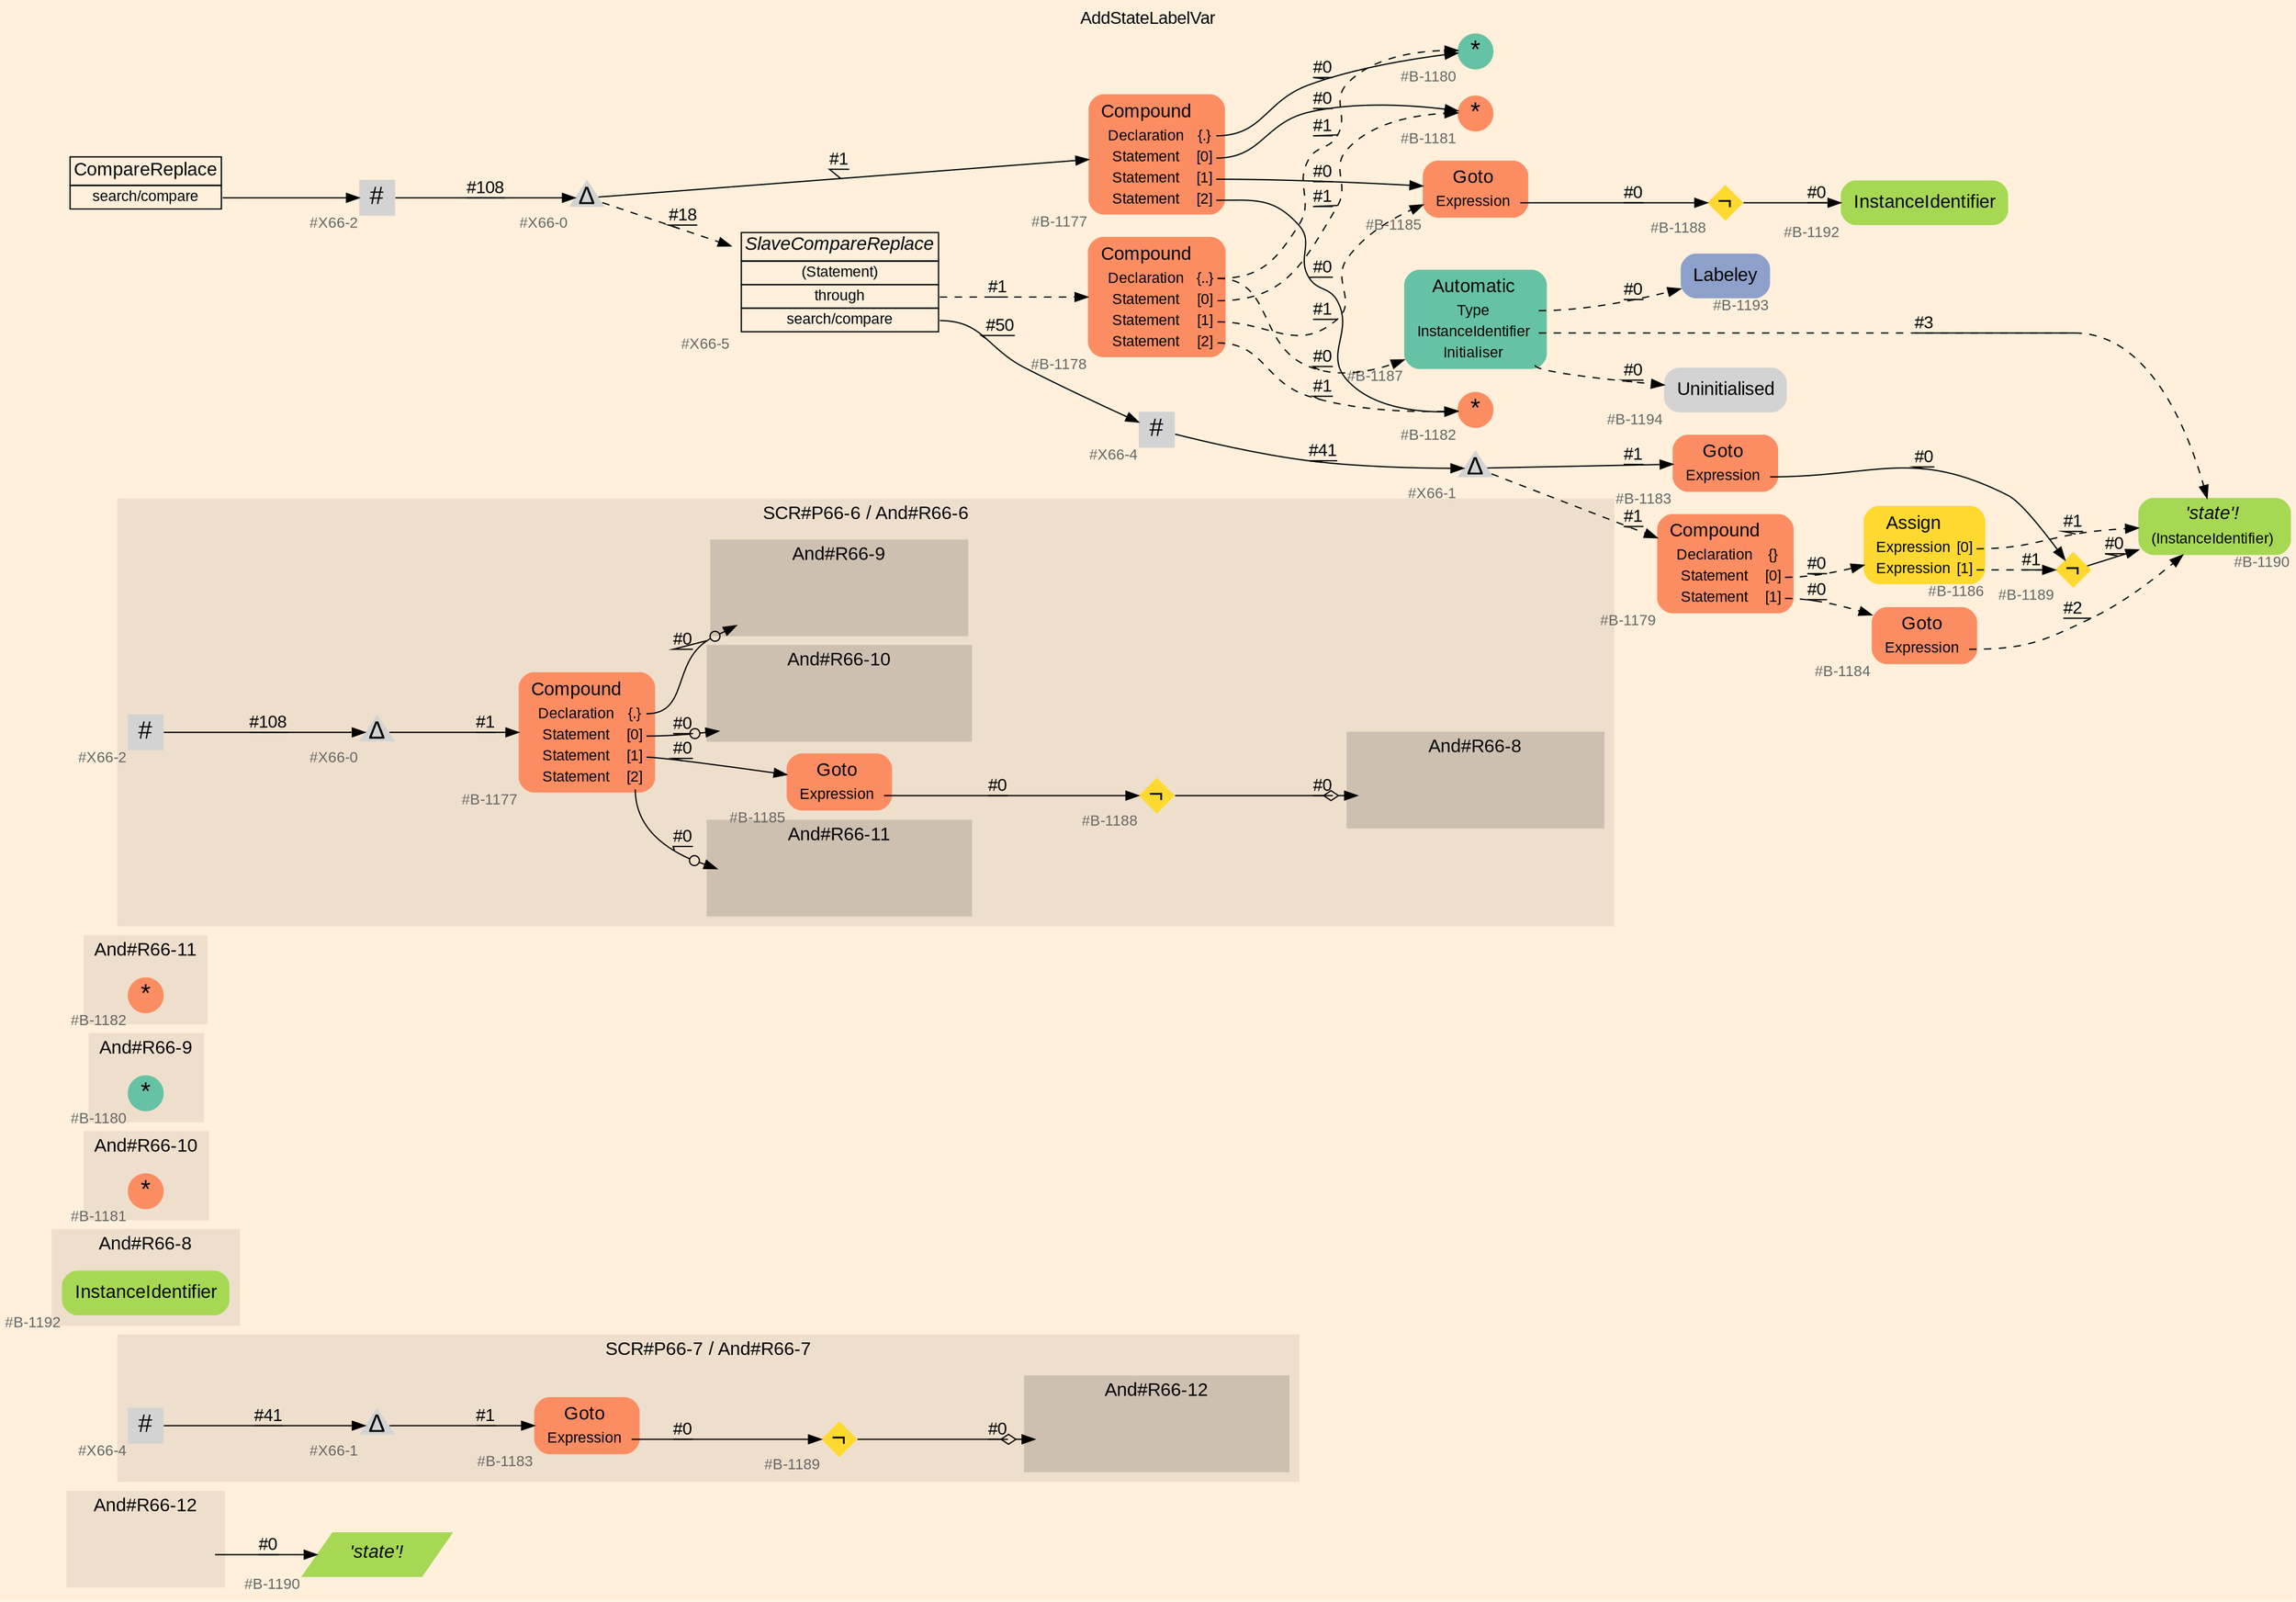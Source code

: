 digraph "AddStateLabelVar" {
label = "AddStateLabelVar"
labelloc = t
graph [
    rankdir = "LR"
    ranksep = 0.3
    bgcolor = antiquewhite1
    color = black
    fontcolor = black
    fontname = "Arial"
];
node [
    fontname = "Arial"
];
edge [
    fontname = "Arial"
];

// -------------------- figure And#R66-12 --------------------
// -------- region And#R66-12 ----------
subgraph "clusterAnd#R66-12" {
    label = "And#R66-12"
    style = "filled"
    color = antiquewhite2
    fontsize = "15"
    // -------- block And#R66-12/IRIP ----------
    "And#R66-12/IRIP" [
        fontsize = "12"
        fontcolor = grey40
        shape = "none"
        style = "invisible"
    ];
    
}

// -------- block And#R66-12/#B-1190 ----------
"And#R66-12/#B-1190" [
    fillcolor = "/set28/5"
    xlabel = "#B-1190"
    fontsize = "12"
    fontcolor = grey40
    shape = "parallelogram"
    label = <<FONT COLOR="black" POINT-SIZE="15"><I>'state'!</I></FONT>>
    style = "filled"
    penwidth = 0.0
];

"And#R66-12/IRIP" -> "And#R66-12/#B-1190" [
    label = "#0"
    decorate = true
    color = black
    fontcolor = black
];


// -------------------- figure And#R66-7 --------------------
// -------- region And#R66-7 ----------
subgraph "clusterAnd#R66-7" {
    label = "SCR#P66-7 / And#R66-7"
    style = "filled"
    color = antiquewhite2
    fontsize = "15"
    // -------- block And#R66-7/#B-1183 ----------
    "And#R66-7/#B-1183" [
        fillcolor = "/set28/2"
        xlabel = "#B-1183"
        fontsize = "12"
        fontcolor = grey40
        shape = "plaintext"
        label = <<TABLE BORDER="0" CELLBORDER="0" CELLSPACING="0">
         <TR><TD><FONT COLOR="black" POINT-SIZE="15">Goto</FONT></TD></TR>
         <TR><TD><FONT COLOR="black" POINT-SIZE="12">Expression</FONT></TD><TD PORT="port0"></TD></TR>
        </TABLE>>
        style = "rounded,filled"
    ];
    
    // -------- block And#R66-7/#X66-4 ----------
    "And#R66-7/#X66-4" [
        xlabel = "#X66-4"
        fontsize = "12"
        fontcolor = grey40
        shape = "square"
        label = <<FONT COLOR="black" POINT-SIZE="20">#</FONT>>
        style = "filled"
        penwidth = 0.0
        fixedsize = true
        width = 0.4
        height = 0.4
    ];
    
    // -------- block And#R66-7/#B-1189 ----------
    "And#R66-7/#B-1189" [
        fillcolor = "/set28/6"
        xlabel = "#B-1189"
        fontsize = "12"
        fontcolor = grey40
        shape = "diamond"
        label = <<FONT COLOR="black" POINT-SIZE="20">¬</FONT>>
        style = "filled"
        penwidth = 0.0
        fixedsize = true
        width = 0.4
        height = 0.4
    ];
    
    // -------- block And#R66-7/#X66-1 ----------
    "And#R66-7/#X66-1" [
        xlabel = "#X66-1"
        fontsize = "12"
        fontcolor = grey40
        shape = "triangle"
        label = <<FONT COLOR="black" POINT-SIZE="20">Δ</FONT>>
        style = "filled"
        penwidth = 0.0
        fixedsize = true
        width = 0.4
        height = 0.4
    ];
    
    // -------- region And#R66-7/And#R66-12 ----------
    subgraph "clusterAnd#R66-7/And#R66-12" {
        label = "And#R66-12"
        style = "filled"
        color = antiquewhite3
        fontsize = "15"
        // -------- block And#R66-7/And#R66-12/#B-1190 ----------
        "And#R66-7/And#R66-12/#B-1190" [
            fillcolor = "/set28/5"
            xlabel = "#B-1190"
            fontsize = "12"
            fontcolor = grey40
            shape = "none"
            style = "invisible"
        ];
        
    }
    
}

"And#R66-7/#B-1183":port0 -> "And#R66-7/#B-1189" [
    label = "#0"
    decorate = true
    color = black
    fontcolor = black
];

"And#R66-7/#X66-4" -> "And#R66-7/#X66-1" [
    label = "#41"
    decorate = true
    color = black
    fontcolor = black
];

"And#R66-7/#B-1189" -> "And#R66-7/And#R66-12/#B-1190" [
    arrowhead="normalnoneodiamond"
    label = "#0"
    decorate = true
    color = black
    fontcolor = black
];

"And#R66-7/#X66-1" -> "And#R66-7/#B-1183" [
    label = "#1"
    decorate = true
    color = black
    fontcolor = black
];


// -------------------- figure And#R66-8 --------------------
// -------- region And#R66-8 ----------
subgraph "clusterAnd#R66-8" {
    label = "And#R66-8"
    style = "filled"
    color = antiquewhite2
    fontsize = "15"
    // -------- block And#R66-8/#B-1192 ----------
    "And#R66-8/#B-1192" [
        fillcolor = "/set28/5"
        xlabel = "#B-1192"
        fontsize = "12"
        fontcolor = grey40
        shape = "plaintext"
        label = <<TABLE BORDER="0" CELLBORDER="0" CELLSPACING="0">
         <TR><TD><FONT COLOR="black" POINT-SIZE="15">InstanceIdentifier</FONT></TD></TR>
        </TABLE>>
        style = "rounded,filled"
    ];
    
}


// -------------------- figure And#R66-10 --------------------
// -------- region And#R66-10 ----------
subgraph "clusterAnd#R66-10" {
    label = "And#R66-10"
    style = "filled"
    color = antiquewhite2
    fontsize = "15"
    // -------- block And#R66-10/#B-1181 ----------
    "And#R66-10/#B-1181" [
        fillcolor = "/set28/2"
        xlabel = "#B-1181"
        fontsize = "12"
        fontcolor = grey40
        shape = "circle"
        label = <<FONT COLOR="black" POINT-SIZE="20">*</FONT>>
        style = "filled"
        penwidth = 0.0
        fixedsize = true
        width = 0.4
        height = 0.4
    ];
    
}


// -------------------- figure And#R66-9 --------------------
// -------- region And#R66-9 ----------
subgraph "clusterAnd#R66-9" {
    label = "And#R66-9"
    style = "filled"
    color = antiquewhite2
    fontsize = "15"
    // -------- block And#R66-9/#B-1180 ----------
    "And#R66-9/#B-1180" [
        fillcolor = "/set28/1"
        xlabel = "#B-1180"
        fontsize = "12"
        fontcolor = grey40
        shape = "circle"
        label = <<FONT COLOR="black" POINT-SIZE="20">*</FONT>>
        style = "filled"
        penwidth = 0.0
        fixedsize = true
        width = 0.4
        height = 0.4
    ];
    
}


// -------------------- figure And#R66-11 --------------------
// -------- region And#R66-11 ----------
subgraph "clusterAnd#R66-11" {
    label = "And#R66-11"
    style = "filled"
    color = antiquewhite2
    fontsize = "15"
    // -------- block And#R66-11/#B-1182 ----------
    "And#R66-11/#B-1182" [
        fillcolor = "/set28/2"
        xlabel = "#B-1182"
        fontsize = "12"
        fontcolor = grey40
        shape = "circle"
        label = <<FONT COLOR="black" POINT-SIZE="20">*</FONT>>
        style = "filled"
        penwidth = 0.0
        fixedsize = true
        width = 0.4
        height = 0.4
    ];
    
}


// -------------------- figure And#R66-6 --------------------
// -------- region And#R66-6 ----------
subgraph "clusterAnd#R66-6" {
    label = "SCR#P66-6 / And#R66-6"
    style = "filled"
    color = antiquewhite2
    fontsize = "15"
    // -------- block And#R66-6/#B-1188 ----------
    "And#R66-6/#B-1188" [
        fillcolor = "/set28/6"
        xlabel = "#B-1188"
        fontsize = "12"
        fontcolor = grey40
        shape = "diamond"
        label = <<FONT COLOR="black" POINT-SIZE="20">¬</FONT>>
        style = "filled"
        penwidth = 0.0
        fixedsize = true
        width = 0.4
        height = 0.4
    ];
    
    // -------- block And#R66-6/#B-1185 ----------
    "And#R66-6/#B-1185" [
        fillcolor = "/set28/2"
        xlabel = "#B-1185"
        fontsize = "12"
        fontcolor = grey40
        shape = "plaintext"
        label = <<TABLE BORDER="0" CELLBORDER="0" CELLSPACING="0">
         <TR><TD><FONT COLOR="black" POINT-SIZE="15">Goto</FONT></TD></TR>
         <TR><TD><FONT COLOR="black" POINT-SIZE="12">Expression</FONT></TD><TD PORT="port0"></TD></TR>
        </TABLE>>
        style = "rounded,filled"
    ];
    
    // -------- block And#R66-6/#B-1177 ----------
    "And#R66-6/#B-1177" [
        fillcolor = "/set28/2"
        xlabel = "#B-1177"
        fontsize = "12"
        fontcolor = grey40
        shape = "plaintext"
        label = <<TABLE BORDER="0" CELLBORDER="0" CELLSPACING="0">
         <TR><TD><FONT COLOR="black" POINT-SIZE="15">Compound</FONT></TD></TR>
         <TR><TD><FONT COLOR="black" POINT-SIZE="12">Declaration</FONT></TD><TD PORT="port0"><FONT COLOR="black" POINT-SIZE="12">{.}</FONT></TD></TR>
         <TR><TD><FONT COLOR="black" POINT-SIZE="12">Statement</FONT></TD><TD PORT="port1"><FONT COLOR="black" POINT-SIZE="12">[0]</FONT></TD></TR>
         <TR><TD><FONT COLOR="black" POINT-SIZE="12">Statement</FONT></TD><TD PORT="port2"><FONT COLOR="black" POINT-SIZE="12">[1]</FONT></TD></TR>
         <TR><TD><FONT COLOR="black" POINT-SIZE="12">Statement</FONT></TD><TD PORT="port3"><FONT COLOR="black" POINT-SIZE="12">[2]</FONT></TD></TR>
        </TABLE>>
        style = "rounded,filled"
    ];
    
    // -------- block And#R66-6/#X66-0 ----------
    "And#R66-6/#X66-0" [
        xlabel = "#X66-0"
        fontsize = "12"
        fontcolor = grey40
        shape = "triangle"
        label = <<FONT COLOR="black" POINT-SIZE="20">Δ</FONT>>
        style = "filled"
        penwidth = 0.0
        fixedsize = true
        width = 0.4
        height = 0.4
    ];
    
    // -------- block And#R66-6/#X66-2 ----------
    "And#R66-6/#X66-2" [
        xlabel = "#X66-2"
        fontsize = "12"
        fontcolor = grey40
        shape = "square"
        label = <<FONT COLOR="black" POINT-SIZE="20">#</FONT>>
        style = "filled"
        penwidth = 0.0
        fixedsize = true
        width = 0.4
        height = 0.4
    ];
    
    // -------- region And#R66-6/And#R66-8 ----------
    subgraph "clusterAnd#R66-6/And#R66-8" {
        label = "And#R66-8"
        style = "filled"
        color = antiquewhite3
        fontsize = "15"
        // -------- block And#R66-6/And#R66-8/#B-1192 ----------
        "And#R66-6/And#R66-8/#B-1192" [
            fillcolor = "/set28/5"
            xlabel = "#B-1192"
            fontsize = "12"
            fontcolor = grey40
            shape = "none"
            style = "invisible"
        ];
        
    }
    
    // -------- region And#R66-6/And#R66-9 ----------
    subgraph "clusterAnd#R66-6/And#R66-9" {
        label = "And#R66-9"
        style = "filled"
        color = antiquewhite3
        fontsize = "15"
        // -------- block And#R66-6/And#R66-9/#B-1180 ----------
        "And#R66-6/And#R66-9/#B-1180" [
            fillcolor = "/set28/1"
            xlabel = "#B-1180"
            fontsize = "12"
            fontcolor = grey40
            shape = "none"
            style = "invisible"
        ];
        
    }
    
    // -------- region And#R66-6/And#R66-10 ----------
    subgraph "clusterAnd#R66-6/And#R66-10" {
        label = "And#R66-10"
        style = "filled"
        color = antiquewhite3
        fontsize = "15"
        // -------- block And#R66-6/And#R66-10/#B-1181 ----------
        "And#R66-6/And#R66-10/#B-1181" [
            fillcolor = "/set28/2"
            xlabel = "#B-1181"
            fontsize = "12"
            fontcolor = grey40
            shape = "none"
            style = "invisible"
        ];
        
    }
    
    // -------- region And#R66-6/And#R66-11 ----------
    subgraph "clusterAnd#R66-6/And#R66-11" {
        label = "And#R66-11"
        style = "filled"
        color = antiquewhite3
        fontsize = "15"
        // -------- block And#R66-6/And#R66-11/#B-1182 ----------
        "And#R66-6/And#R66-11/#B-1182" [
            fillcolor = "/set28/2"
            xlabel = "#B-1182"
            fontsize = "12"
            fontcolor = grey40
            shape = "none"
            style = "invisible"
        ];
        
    }
    
}

"And#R66-6/#B-1188" -> "And#R66-6/And#R66-8/#B-1192" [
    arrowhead="normalnoneodiamond"
    label = "#0"
    decorate = true
    color = black
    fontcolor = black
];

"And#R66-6/#B-1185":port0 -> "And#R66-6/#B-1188" [
    label = "#0"
    decorate = true
    color = black
    fontcolor = black
];

"And#R66-6/#B-1177":port0 -> "And#R66-6/And#R66-9/#B-1180" [
    arrowhead="normalnoneodot"
    label = "#0"
    decorate = true
    color = black
    fontcolor = black
];

"And#R66-6/#B-1177":port1 -> "And#R66-6/And#R66-10/#B-1181" [
    arrowhead="normalnoneodot"
    label = "#0"
    decorate = true
    color = black
    fontcolor = black
];

"And#R66-6/#B-1177":port2 -> "And#R66-6/#B-1185" [
    label = "#0"
    decorate = true
    color = black
    fontcolor = black
];

"And#R66-6/#B-1177":port3 -> "And#R66-6/And#R66-11/#B-1182" [
    arrowhead="normalnoneodot"
    label = "#0"
    decorate = true
    color = black
    fontcolor = black
];

"And#R66-6/#X66-0" -> "And#R66-6/#B-1177" [
    label = "#1"
    decorate = true
    color = black
    fontcolor = black
];

"And#R66-6/#X66-2" -> "And#R66-6/#X66-0" [
    label = "#108"
    decorate = true
    color = black
    fontcolor = black
];


// -------------------- transformation figure --------------------
// -------- block CR#X66-3 ----------
"CR#X66-3" [
    fillcolor = antiquewhite1
    fontsize = "12"
    fontcolor = grey40
    shape = "plaintext"
    label = <<TABLE BORDER="0" CELLBORDER="1" CELLSPACING="0">
     <TR><TD><FONT COLOR="black" POINT-SIZE="15">CompareReplace</FONT></TD></TR>
     <TR><TD PORT="port0"><FONT COLOR="black" POINT-SIZE="12">search/compare</FONT></TD></TR>
    </TABLE>>
    style = "filled"
    color = black
];

// -------- block #X66-2 ----------
"#X66-2" [
    xlabel = "#X66-2"
    fontsize = "12"
    fontcolor = grey40
    shape = "square"
    label = <<FONT COLOR="black" POINT-SIZE="20">#</FONT>>
    style = "filled"
    penwidth = 0.0
    fixedsize = true
    width = 0.4
    height = 0.4
];

// -------- block #X66-0 ----------
"#X66-0" [
    xlabel = "#X66-0"
    fontsize = "12"
    fontcolor = grey40
    shape = "triangle"
    label = <<FONT COLOR="black" POINT-SIZE="20">Δ</FONT>>
    style = "filled"
    penwidth = 0.0
    fixedsize = true
    width = 0.4
    height = 0.4
];

// -------- block #B-1177 ----------
"#B-1177" [
    fillcolor = "/set28/2"
    xlabel = "#B-1177"
    fontsize = "12"
    fontcolor = grey40
    shape = "plaintext"
    label = <<TABLE BORDER="0" CELLBORDER="0" CELLSPACING="0">
     <TR><TD><FONT COLOR="black" POINT-SIZE="15">Compound</FONT></TD></TR>
     <TR><TD><FONT COLOR="black" POINT-SIZE="12">Declaration</FONT></TD><TD PORT="port0"><FONT COLOR="black" POINT-SIZE="12">{.}</FONT></TD></TR>
     <TR><TD><FONT COLOR="black" POINT-SIZE="12">Statement</FONT></TD><TD PORT="port1"><FONT COLOR="black" POINT-SIZE="12">[0]</FONT></TD></TR>
     <TR><TD><FONT COLOR="black" POINT-SIZE="12">Statement</FONT></TD><TD PORT="port2"><FONT COLOR="black" POINT-SIZE="12">[1]</FONT></TD></TR>
     <TR><TD><FONT COLOR="black" POINT-SIZE="12">Statement</FONT></TD><TD PORT="port3"><FONT COLOR="black" POINT-SIZE="12">[2]</FONT></TD></TR>
    </TABLE>>
    style = "rounded,filled"
];

// -------- block #B-1180 ----------
"#B-1180" [
    fillcolor = "/set28/1"
    xlabel = "#B-1180"
    fontsize = "12"
    fontcolor = grey40
    shape = "circle"
    label = <<FONT COLOR="black" POINT-SIZE="20">*</FONT>>
    style = "filled"
    penwidth = 0.0
    fixedsize = true
    width = 0.4
    height = 0.4
];

// -------- block #B-1181 ----------
"#B-1181" [
    fillcolor = "/set28/2"
    xlabel = "#B-1181"
    fontsize = "12"
    fontcolor = grey40
    shape = "circle"
    label = <<FONT COLOR="black" POINT-SIZE="20">*</FONT>>
    style = "filled"
    penwidth = 0.0
    fixedsize = true
    width = 0.4
    height = 0.4
];

// -------- block #B-1185 ----------
"#B-1185" [
    fillcolor = "/set28/2"
    xlabel = "#B-1185"
    fontsize = "12"
    fontcolor = grey40
    shape = "plaintext"
    label = <<TABLE BORDER="0" CELLBORDER="0" CELLSPACING="0">
     <TR><TD><FONT COLOR="black" POINT-SIZE="15">Goto</FONT></TD></TR>
     <TR><TD><FONT COLOR="black" POINT-SIZE="12">Expression</FONT></TD><TD PORT="port0"></TD></TR>
    </TABLE>>
    style = "rounded,filled"
];

// -------- block #B-1188 ----------
"#B-1188" [
    fillcolor = "/set28/6"
    xlabel = "#B-1188"
    fontsize = "12"
    fontcolor = grey40
    shape = "diamond"
    label = <<FONT COLOR="black" POINT-SIZE="20">¬</FONT>>
    style = "filled"
    penwidth = 0.0
    fixedsize = true
    width = 0.4
    height = 0.4
];

// -------- block #B-1192 ----------
"#B-1192" [
    fillcolor = "/set28/5"
    xlabel = "#B-1192"
    fontsize = "12"
    fontcolor = grey40
    shape = "plaintext"
    label = <<TABLE BORDER="0" CELLBORDER="0" CELLSPACING="0">
     <TR><TD><FONT COLOR="black" POINT-SIZE="15">InstanceIdentifier</FONT></TD></TR>
    </TABLE>>
    style = "rounded,filled"
];

// -------- block #B-1182 ----------
"#B-1182" [
    fillcolor = "/set28/2"
    xlabel = "#B-1182"
    fontsize = "12"
    fontcolor = grey40
    shape = "circle"
    label = <<FONT COLOR="black" POINT-SIZE="20">*</FONT>>
    style = "filled"
    penwidth = 0.0
    fixedsize = true
    width = 0.4
    height = 0.4
];

// -------- block #X66-5 ----------
"#X66-5" [
    fillcolor = antiquewhite1
    xlabel = "#X66-5"
    fontsize = "12"
    fontcolor = grey40
    shape = "plaintext"
    label = <<TABLE BORDER="0" CELLBORDER="1" CELLSPACING="0">
     <TR><TD><FONT COLOR="black" POINT-SIZE="15"><I>SlaveCompareReplace</I></FONT></TD></TR>
     <TR><TD PORT="port0"><FONT COLOR="black" POINT-SIZE="12">(Statement)</FONT></TD></TR>
     <TR><TD PORT="port1"><FONT COLOR="black" POINT-SIZE="12">through</FONT></TD></TR>
     <TR><TD PORT="port2"><FONT COLOR="black" POINT-SIZE="12">search/compare</FONT></TD></TR>
    </TABLE>>
    style = "filled"
    color = black
];

// -------- block #B-1178 ----------
"#B-1178" [
    fillcolor = "/set28/2"
    xlabel = "#B-1178"
    fontsize = "12"
    fontcolor = grey40
    shape = "plaintext"
    label = <<TABLE BORDER="0" CELLBORDER="0" CELLSPACING="0">
     <TR><TD><FONT COLOR="black" POINT-SIZE="15">Compound</FONT></TD></TR>
     <TR><TD><FONT COLOR="black" POINT-SIZE="12">Declaration</FONT></TD><TD PORT="port0"><FONT COLOR="black" POINT-SIZE="12">{..}</FONT></TD></TR>
     <TR><TD><FONT COLOR="black" POINT-SIZE="12">Statement</FONT></TD><TD PORT="port1"><FONT COLOR="black" POINT-SIZE="12">[0]</FONT></TD></TR>
     <TR><TD><FONT COLOR="black" POINT-SIZE="12">Statement</FONT></TD><TD PORT="port2"><FONT COLOR="black" POINT-SIZE="12">[1]</FONT></TD></TR>
     <TR><TD><FONT COLOR="black" POINT-SIZE="12">Statement</FONT></TD><TD PORT="port3"><FONT COLOR="black" POINT-SIZE="12">[2]</FONT></TD></TR>
    </TABLE>>
    style = "rounded,filled"
];

// -------- block #B-1187 ----------
"#B-1187" [
    fillcolor = "/set28/1"
    xlabel = "#B-1187"
    fontsize = "12"
    fontcolor = grey40
    shape = "plaintext"
    label = <<TABLE BORDER="0" CELLBORDER="0" CELLSPACING="0">
     <TR><TD><FONT COLOR="black" POINT-SIZE="15">Automatic</FONT></TD></TR>
     <TR><TD><FONT COLOR="black" POINT-SIZE="12">Type</FONT></TD><TD PORT="port0"></TD></TR>
     <TR><TD><FONT COLOR="black" POINT-SIZE="12">InstanceIdentifier</FONT></TD><TD PORT="port1"></TD></TR>
     <TR><TD><FONT COLOR="black" POINT-SIZE="12">Initialiser</FONT></TD><TD PORT="port2"></TD></TR>
    </TABLE>>
    style = "rounded,filled"
];

// -------- block #B-1193 ----------
"#B-1193" [
    fillcolor = "/set28/3"
    xlabel = "#B-1193"
    fontsize = "12"
    fontcolor = grey40
    shape = "plaintext"
    label = <<TABLE BORDER="0" CELLBORDER="0" CELLSPACING="0">
     <TR><TD><FONT COLOR="black" POINT-SIZE="15">Labeley</FONT></TD></TR>
    </TABLE>>
    style = "rounded,filled"
];

// -------- block #B-1190 ----------
"#B-1190" [
    fillcolor = "/set28/5"
    xlabel = "#B-1190"
    fontsize = "12"
    fontcolor = grey40
    shape = "plaintext"
    label = <<TABLE BORDER="0" CELLBORDER="0" CELLSPACING="0">
     <TR><TD><FONT COLOR="black" POINT-SIZE="15"><I>'state'!</I></FONT></TD></TR>
     <TR><TD><FONT COLOR="black" POINT-SIZE="12">(InstanceIdentifier)</FONT></TD><TD PORT="port0"></TD></TR>
    </TABLE>>
    style = "rounded,filled"
];

// -------- block #B-1194 ----------
"#B-1194" [
    xlabel = "#B-1194"
    fontsize = "12"
    fontcolor = grey40
    shape = "plaintext"
    label = <<TABLE BORDER="0" CELLBORDER="0" CELLSPACING="0">
     <TR><TD><FONT COLOR="black" POINT-SIZE="15">Uninitialised</FONT></TD></TR>
    </TABLE>>
    style = "rounded,filled"
];

// -------- block #X66-4 ----------
"#X66-4" [
    xlabel = "#X66-4"
    fontsize = "12"
    fontcolor = grey40
    shape = "square"
    label = <<FONT COLOR="black" POINT-SIZE="20">#</FONT>>
    style = "filled"
    penwidth = 0.0
    fixedsize = true
    width = 0.4
    height = 0.4
];

// -------- block #X66-1 ----------
"#X66-1" [
    xlabel = "#X66-1"
    fontsize = "12"
    fontcolor = grey40
    shape = "triangle"
    label = <<FONT COLOR="black" POINT-SIZE="20">Δ</FONT>>
    style = "filled"
    penwidth = 0.0
    fixedsize = true
    width = 0.4
    height = 0.4
];

// -------- block #B-1183 ----------
"#B-1183" [
    fillcolor = "/set28/2"
    xlabel = "#B-1183"
    fontsize = "12"
    fontcolor = grey40
    shape = "plaintext"
    label = <<TABLE BORDER="0" CELLBORDER="0" CELLSPACING="0">
     <TR><TD><FONT COLOR="black" POINT-SIZE="15">Goto</FONT></TD></TR>
     <TR><TD><FONT COLOR="black" POINT-SIZE="12">Expression</FONT></TD><TD PORT="port0"></TD></TR>
    </TABLE>>
    style = "rounded,filled"
];

// -------- block #B-1189 ----------
"#B-1189" [
    fillcolor = "/set28/6"
    xlabel = "#B-1189"
    fontsize = "12"
    fontcolor = grey40
    shape = "diamond"
    label = <<FONT COLOR="black" POINT-SIZE="20">¬</FONT>>
    style = "filled"
    penwidth = 0.0
    fixedsize = true
    width = 0.4
    height = 0.4
];

// -------- block #B-1179 ----------
"#B-1179" [
    fillcolor = "/set28/2"
    xlabel = "#B-1179"
    fontsize = "12"
    fontcolor = grey40
    shape = "plaintext"
    label = <<TABLE BORDER="0" CELLBORDER="0" CELLSPACING="0">
     <TR><TD><FONT COLOR="black" POINT-SIZE="15">Compound</FONT></TD></TR>
     <TR><TD><FONT COLOR="black" POINT-SIZE="12">Declaration</FONT></TD><TD PORT="port0"><FONT COLOR="black" POINT-SIZE="12">{}</FONT></TD></TR>
     <TR><TD><FONT COLOR="black" POINT-SIZE="12">Statement</FONT></TD><TD PORT="port1"><FONT COLOR="black" POINT-SIZE="12">[0]</FONT></TD></TR>
     <TR><TD><FONT COLOR="black" POINT-SIZE="12">Statement</FONT></TD><TD PORT="port2"><FONT COLOR="black" POINT-SIZE="12">[1]</FONT></TD></TR>
    </TABLE>>
    style = "rounded,filled"
];

// -------- block #B-1186 ----------
"#B-1186" [
    fillcolor = "/set28/6"
    xlabel = "#B-1186"
    fontsize = "12"
    fontcolor = grey40
    shape = "plaintext"
    label = <<TABLE BORDER="0" CELLBORDER="0" CELLSPACING="0">
     <TR><TD><FONT COLOR="black" POINT-SIZE="15">Assign</FONT></TD></TR>
     <TR><TD><FONT COLOR="black" POINT-SIZE="12">Expression</FONT></TD><TD PORT="port0"><FONT COLOR="black" POINT-SIZE="12">[0]</FONT></TD></TR>
     <TR><TD><FONT COLOR="black" POINT-SIZE="12">Expression</FONT></TD><TD PORT="port1"><FONT COLOR="black" POINT-SIZE="12">[1]</FONT></TD></TR>
    </TABLE>>
    style = "rounded,filled"
];

// -------- block #B-1184 ----------
"#B-1184" [
    fillcolor = "/set28/2"
    xlabel = "#B-1184"
    fontsize = "12"
    fontcolor = grey40
    shape = "plaintext"
    label = <<TABLE BORDER="0" CELLBORDER="0" CELLSPACING="0">
     <TR><TD><FONT COLOR="black" POINT-SIZE="15">Goto</FONT></TD></TR>
     <TR><TD><FONT COLOR="black" POINT-SIZE="12">Expression</FONT></TD><TD PORT="port0"></TD></TR>
    </TABLE>>
    style = "rounded,filled"
];

"CR#X66-3":port0 -> "#X66-2" [
    label = ""
    decorate = true
    color = black
    fontcolor = black
];

"#X66-2" -> "#X66-0" [
    label = "#108"
    decorate = true
    color = black
    fontcolor = black
];

"#X66-0" -> "#B-1177" [
    label = "#1"
    decorate = true
    color = black
    fontcolor = black
];

"#X66-0" -> "#X66-5" [
    style="dashed"
    label = "#18"
    decorate = true
    color = black
    fontcolor = black
];

"#B-1177":port0 -> "#B-1180" [
    label = "#0"
    decorate = true
    color = black
    fontcolor = black
];

"#B-1177":port1 -> "#B-1181" [
    label = "#0"
    decorate = true
    color = black
    fontcolor = black
];

"#B-1177":port2 -> "#B-1185" [
    label = "#0"
    decorate = true
    color = black
    fontcolor = black
];

"#B-1177":port3 -> "#B-1182" [
    label = "#0"
    decorate = true
    color = black
    fontcolor = black
];

"#B-1185":port0 -> "#B-1188" [
    label = "#0"
    decorate = true
    color = black
    fontcolor = black
];

"#B-1188" -> "#B-1192" [
    label = "#0"
    decorate = true
    color = black
    fontcolor = black
];

"#X66-5":port1 -> "#B-1178" [
    style="dashed"
    label = "#1"
    decorate = true
    color = black
    fontcolor = black
];

"#X66-5":port2 -> "#X66-4" [
    label = " #50"
    decorate = true
    color = black
    fontcolor = black
];

"#B-1178":port0 -> "#B-1187" [
    style="dashed"
    label = "#0"
    decorate = true
    color = black
    fontcolor = black
];

"#B-1178":port0 -> "#B-1180" [
    style="dashed"
    label = "#1"
    decorate = true
    color = black
    fontcolor = black
];

"#B-1178":port1 -> "#B-1181" [
    style="dashed"
    label = "#1"
    decorate = true
    color = black
    fontcolor = black
];

"#B-1178":port2 -> "#B-1185" [
    style="dashed"
    label = "#1"
    decorate = true
    color = black
    fontcolor = black
];

"#B-1178":port3 -> "#B-1182" [
    style="dashed"
    label = "#1"
    decorate = true
    color = black
    fontcolor = black
];

"#B-1187":port0 -> "#B-1193" [
    style="dashed"
    label = "#0"
    decorate = true
    color = black
    fontcolor = black
];

"#B-1187":port1 -> "#B-1190" [
    style="dashed"
    label = "#3"
    decorate = true
    color = black
    fontcolor = black
];

"#B-1187":port2 -> "#B-1194" [
    style="dashed"
    label = "#0"
    decorate = true
    color = black
    fontcolor = black
];

"#X66-4" -> "#X66-1" [
    label = "#41"
    decorate = true
    color = black
    fontcolor = black
];

"#X66-1" -> "#B-1183" [
    label = "#1"
    decorate = true
    color = black
    fontcolor = black
];

"#X66-1" -> "#B-1179" [
    style="dashed"
    label = "#1"
    decorate = true
    color = black
    fontcolor = black
];

"#B-1183":port0 -> "#B-1189" [
    label = "#0"
    decorate = true
    color = black
    fontcolor = black
];

"#B-1189" -> "#B-1190" [
    label = "#0"
    decorate = true
    color = black
    fontcolor = black
];

"#B-1179":port1 -> "#B-1186" [
    style="dashed"
    label = "#0"
    decorate = true
    color = black
    fontcolor = black
];

"#B-1179":port2 -> "#B-1184" [
    style="dashed"
    label = "#0"
    decorate = true
    color = black
    fontcolor = black
];

"#B-1186":port0 -> "#B-1190" [
    style="dashed"
    label = "#1"
    decorate = true
    color = black
    fontcolor = black
];

"#B-1186":port1 -> "#B-1189" [
    style="dashed"
    label = "#1"
    decorate = true
    color = black
    fontcolor = black
];

"#B-1184":port0 -> "#B-1190" [
    style="dashed"
    label = "#2"
    decorate = true
    color = black
    fontcolor = black
];


}
